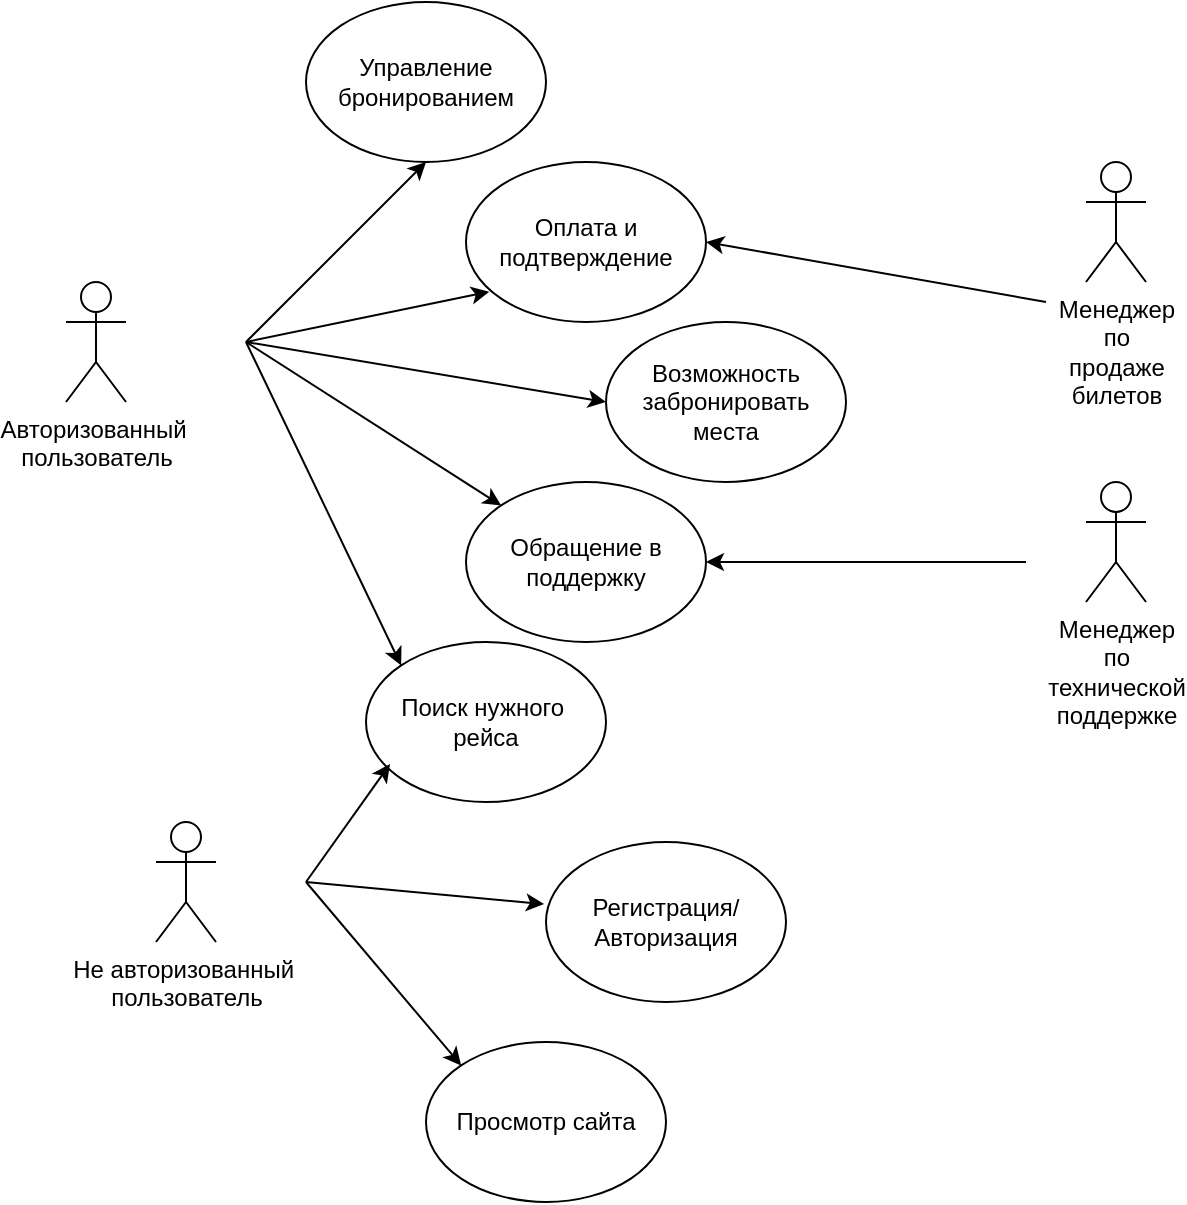 <mxfile version="24.4.9" type="device">
  <diagram name="Страница — 1" id="G3IqDvQ1uWKMUXLfdOE-">
    <mxGraphModel dx="1386" dy="1970" grid="1" gridSize="10" guides="1" tooltips="1" connect="1" arrows="1" fold="1" page="1" pageScale="1" pageWidth="827" pageHeight="1169" math="0" shadow="0">
      <root>
        <mxCell id="0" />
        <mxCell id="1" parent="0" />
        <mxCell id="GwarYRG6ZzMJxhp5LQ7H-1" value="Не авторизованный&amp;nbsp;&lt;div&gt;пользователь&lt;/div&gt;" style="shape=umlActor;verticalLabelPosition=bottom;verticalAlign=top;html=1;outlineConnect=0;" parent="1" vertex="1">
          <mxGeometry x="85" y="20" width="30" height="60" as="geometry" />
        </mxCell>
        <mxCell id="GwarYRG6ZzMJxhp5LQ7H-2" value="Авторизованный&amp;nbsp;&lt;div&gt;пользователь&lt;/div&gt;" style="shape=umlActor;verticalLabelPosition=bottom;verticalAlign=top;html=1;outlineConnect=0;" parent="1" vertex="1">
          <mxGeometry x="40" y="-250" width="30" height="60" as="geometry" />
        </mxCell>
        <mxCell id="GwarYRG6ZzMJxhp5LQ7H-3" value="Просмотр сайта" style="ellipse;whiteSpace=wrap;html=1;" parent="1" vertex="1">
          <mxGeometry x="220" y="130" width="120" height="80" as="geometry" />
        </mxCell>
        <mxCell id="GwarYRG6ZzMJxhp5LQ7H-4" value="Регистрация/Авторизация" style="ellipse;whiteSpace=wrap;html=1;" parent="1" vertex="1">
          <mxGeometry x="280" y="30" width="120" height="80" as="geometry" />
        </mxCell>
        <mxCell id="GwarYRG6ZzMJxhp5LQ7H-5" value="Поиск нужного&amp;nbsp;&lt;div&gt;рейса&lt;/div&gt;" style="ellipse;whiteSpace=wrap;html=1;" parent="1" vertex="1">
          <mxGeometry x="190" y="-70" width="120" height="80" as="geometry" />
        </mxCell>
        <mxCell id="GwarYRG6ZzMJxhp5LQ7H-6" value="Возможность забронировать места" style="ellipse;whiteSpace=wrap;html=1;" parent="1" vertex="1">
          <mxGeometry x="310" y="-230" width="120" height="80" as="geometry" />
        </mxCell>
        <mxCell id="GwarYRG6ZzMJxhp5LQ7H-7" value="Оплата и подтверждение" style="ellipse;whiteSpace=wrap;html=1;" parent="1" vertex="1">
          <mxGeometry x="240" y="-310" width="120" height="80" as="geometry" />
        </mxCell>
        <mxCell id="GwarYRG6ZzMJxhp5LQ7H-8" value="Управление бронированием" style="ellipse;whiteSpace=wrap;html=1;" parent="1" vertex="1">
          <mxGeometry x="160" y="-390" width="120" height="80" as="geometry" />
        </mxCell>
        <mxCell id="GwarYRG6ZzMJxhp5LQ7H-9" value="" style="endArrow=classic;html=1;rounded=0;entryX=0.1;entryY=0.763;entryDx=0;entryDy=0;entryPerimeter=0;" parent="1" target="GwarYRG6ZzMJxhp5LQ7H-5" edge="1">
          <mxGeometry width="50" height="50" relative="1" as="geometry">
            <mxPoint x="160" y="50" as="sourcePoint" />
            <mxPoint x="220" y="-10" as="targetPoint" />
          </mxGeometry>
        </mxCell>
        <mxCell id="GwarYRG6ZzMJxhp5LQ7H-10" value="" style="endArrow=classic;html=1;rounded=0;entryX=-0.008;entryY=0.388;entryDx=0;entryDy=0;entryPerimeter=0;" parent="1" target="GwarYRG6ZzMJxhp5LQ7H-4" edge="1">
          <mxGeometry width="50" height="50" relative="1" as="geometry">
            <mxPoint x="160" y="50" as="sourcePoint" />
            <mxPoint x="220" as="targetPoint" />
          </mxGeometry>
        </mxCell>
        <mxCell id="GwarYRG6ZzMJxhp5LQ7H-11" value="" style="endArrow=classic;html=1;rounded=0;entryX=0;entryY=0;entryDx=0;entryDy=0;" parent="1" target="GwarYRG6ZzMJxhp5LQ7H-3" edge="1">
          <mxGeometry width="50" height="50" relative="1" as="geometry">
            <mxPoint x="160" y="50" as="sourcePoint" />
            <mxPoint x="210" y="20" as="targetPoint" />
          </mxGeometry>
        </mxCell>
        <mxCell id="GwarYRG6ZzMJxhp5LQ7H-12" value="" style="endArrow=classic;html=1;rounded=0;entryX=0;entryY=0;entryDx=0;entryDy=0;" parent="1" target="GwarYRG6ZzMJxhp5LQ7H-5" edge="1">
          <mxGeometry width="50" height="50" relative="1" as="geometry">
            <mxPoint x="130" y="-220" as="sourcePoint" />
            <mxPoint x="210" y="-190" as="targetPoint" />
          </mxGeometry>
        </mxCell>
        <mxCell id="GwarYRG6ZzMJxhp5LQ7H-13" value="" style="endArrow=classic;html=1;rounded=0;entryX=0;entryY=0.5;entryDx=0;entryDy=0;" parent="1" target="GwarYRG6ZzMJxhp5LQ7H-6" edge="1">
          <mxGeometry width="50" height="50" relative="1" as="geometry">
            <mxPoint x="130" y="-220" as="sourcePoint" />
            <mxPoint x="210" y="-190" as="targetPoint" />
          </mxGeometry>
        </mxCell>
        <mxCell id="GwarYRG6ZzMJxhp5LQ7H-14" value="" style="endArrow=classic;html=1;rounded=0;entryX=0.097;entryY=0.811;entryDx=0;entryDy=0;entryPerimeter=0;" parent="1" target="GwarYRG6ZzMJxhp5LQ7H-7" edge="1">
          <mxGeometry width="50" height="50" relative="1" as="geometry">
            <mxPoint x="130" y="-220" as="sourcePoint" />
            <mxPoint x="210" y="-190" as="targetPoint" />
          </mxGeometry>
        </mxCell>
        <mxCell id="GwarYRG6ZzMJxhp5LQ7H-15" value="" style="endArrow=classic;html=1;rounded=0;entryX=0.5;entryY=1;entryDx=0;entryDy=0;" parent="1" target="GwarYRG6ZzMJxhp5LQ7H-8" edge="1">
          <mxGeometry width="50" height="50" relative="1" as="geometry">
            <mxPoint x="130" y="-220" as="sourcePoint" />
            <mxPoint x="210" y="-190" as="targetPoint" />
          </mxGeometry>
        </mxCell>
        <mxCell id="GwarYRG6ZzMJxhp5LQ7H-16" value="Обращение в поддержку" style="ellipse;whiteSpace=wrap;html=1;" parent="1" vertex="1">
          <mxGeometry x="240" y="-150" width="120" height="80" as="geometry" />
        </mxCell>
        <mxCell id="GwarYRG6ZzMJxhp5LQ7H-17" value="" style="endArrow=classic;html=1;rounded=0;entryX=0;entryY=0;entryDx=0;entryDy=0;" parent="1" target="GwarYRG6ZzMJxhp5LQ7H-16" edge="1">
          <mxGeometry width="50" height="50" relative="1" as="geometry">
            <mxPoint x="130" y="-220" as="sourcePoint" />
            <mxPoint x="180" y="-270" as="targetPoint" />
          </mxGeometry>
        </mxCell>
        <mxCell id="GwarYRG6ZzMJxhp5LQ7H-18" value="&lt;span style=&quot;text-wrap: wrap;&quot;&gt;Менеджер по технической поддержке&lt;/span&gt;" style="shape=umlActor;verticalLabelPosition=bottom;verticalAlign=top;html=1;outlineConnect=0;" parent="1" vertex="1">
          <mxGeometry x="550" y="-150" width="30" height="60" as="geometry" />
        </mxCell>
        <mxCell id="GwarYRG6ZzMJxhp5LQ7H-19" value="" style="endArrow=classic;html=1;rounded=0;entryX=1;entryY=0.5;entryDx=0;entryDy=0;" parent="1" target="GwarYRG6ZzMJxhp5LQ7H-16" edge="1">
          <mxGeometry width="50" height="50" relative="1" as="geometry">
            <mxPoint x="520" y="-110" as="sourcePoint" />
            <mxPoint x="570" y="-160" as="targetPoint" />
          </mxGeometry>
        </mxCell>
        <mxCell id="GwarYRG6ZzMJxhp5LQ7H-20" value="&lt;span style=&quot;text-wrap: wrap;&quot;&gt;Менеджер по продаже билетов&lt;/span&gt;" style="shape=umlActor;verticalLabelPosition=bottom;verticalAlign=top;html=1;outlineConnect=0;" parent="1" vertex="1">
          <mxGeometry x="550" y="-310" width="30" height="60" as="geometry" />
        </mxCell>
        <mxCell id="GwarYRG6ZzMJxhp5LQ7H-21" value="" style="endArrow=classic;html=1;rounded=0;entryX=1;entryY=0.5;entryDx=0;entryDy=0;" parent="1" target="GwarYRG6ZzMJxhp5LQ7H-7" edge="1">
          <mxGeometry width="50" height="50" relative="1" as="geometry">
            <mxPoint x="530" y="-240" as="sourcePoint" />
            <mxPoint x="570" y="-370" as="targetPoint" />
          </mxGeometry>
        </mxCell>
      </root>
    </mxGraphModel>
  </diagram>
</mxfile>
